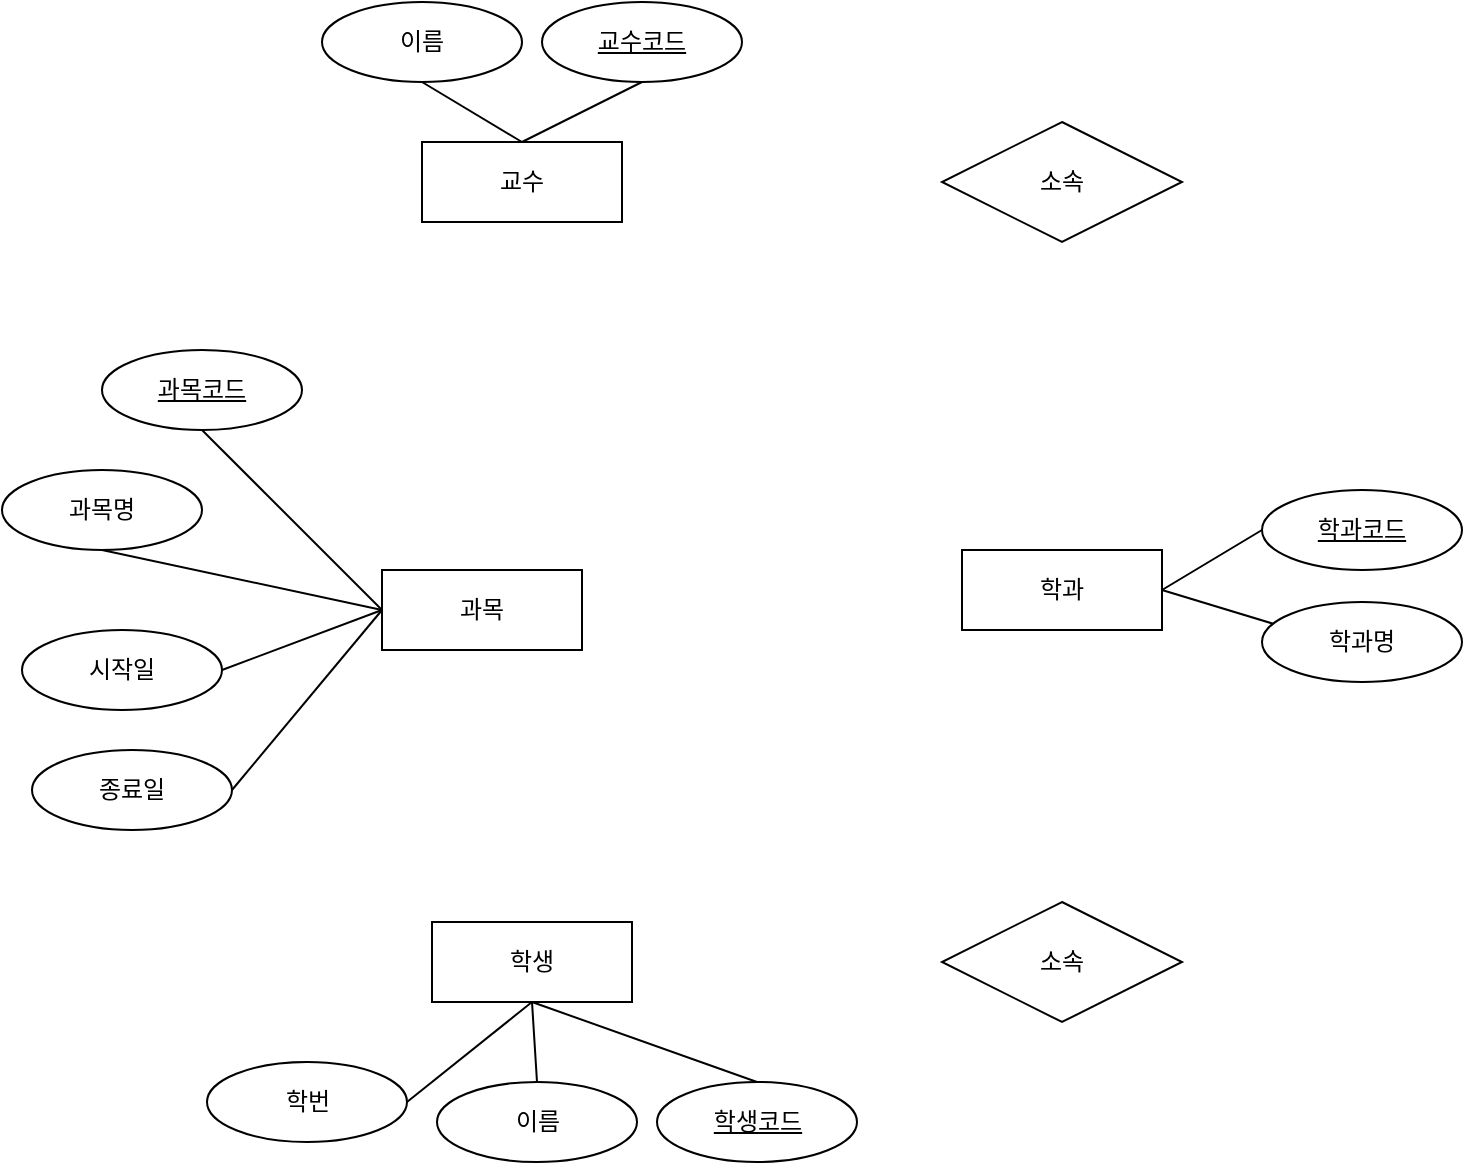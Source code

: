 <mxfile version="24.2.5" type="github">
  <diagram name="페이지-1" id="QUmp5RjvtYHb4ts2CwWA">
    <mxGraphModel dx="2160" dy="891" grid="1" gridSize="10" guides="1" tooltips="1" connect="1" arrows="1" fold="1" page="1" pageScale="1" pageWidth="827" pageHeight="1169" math="0" shadow="0">
      <root>
        <mxCell id="0" />
        <mxCell id="1" parent="0" />
        <mxCell id="O-B3wmkuIQ3LCL0u_DuX-4" value="교수" style="whiteSpace=wrap;html=1;align=center;" vertex="1" parent="1">
          <mxGeometry x="110" y="240" width="100" height="40" as="geometry" />
        </mxCell>
        <mxCell id="O-B3wmkuIQ3LCL0u_DuX-5" value="이름" style="ellipse;whiteSpace=wrap;html=1;align=center;" vertex="1" parent="1">
          <mxGeometry x="60" y="170" width="100" height="40" as="geometry" />
        </mxCell>
        <mxCell id="O-B3wmkuIQ3LCL0u_DuX-6" value="교수코드" style="ellipse;whiteSpace=wrap;html=1;align=center;fontStyle=4;" vertex="1" parent="1">
          <mxGeometry x="170" y="170" width="100" height="40" as="geometry" />
        </mxCell>
        <mxCell id="O-B3wmkuIQ3LCL0u_DuX-8" value="" style="endArrow=none;html=1;rounded=0;exitX=0.5;exitY=0;exitDx=0;exitDy=0;entryX=0.5;entryY=1;entryDx=0;entryDy=0;" edge="1" parent="1" source="O-B3wmkuIQ3LCL0u_DuX-4" target="O-B3wmkuIQ3LCL0u_DuX-6">
          <mxGeometry relative="1" as="geometry">
            <mxPoint x="100" y="360" as="sourcePoint" />
            <mxPoint x="260" y="360" as="targetPoint" />
          </mxGeometry>
        </mxCell>
        <mxCell id="O-B3wmkuIQ3LCL0u_DuX-9" value="" style="endArrow=none;html=1;rounded=0;entryX=0.5;entryY=1;entryDx=0;entryDy=0;" edge="1" parent="1" target="O-B3wmkuIQ3LCL0u_DuX-5">
          <mxGeometry relative="1" as="geometry">
            <mxPoint x="160" y="240" as="sourcePoint" />
            <mxPoint x="230" y="220" as="targetPoint" />
          </mxGeometry>
        </mxCell>
        <mxCell id="O-B3wmkuIQ3LCL0u_DuX-10" value="학생" style="whiteSpace=wrap;html=1;align=center;" vertex="1" parent="1">
          <mxGeometry x="115" y="630" width="100" height="40" as="geometry" />
        </mxCell>
        <mxCell id="O-B3wmkuIQ3LCL0u_DuX-11" value="이름" style="ellipse;whiteSpace=wrap;html=1;align=center;" vertex="1" parent="1">
          <mxGeometry x="117.5" y="710" width="100" height="40" as="geometry" />
        </mxCell>
        <mxCell id="O-B3wmkuIQ3LCL0u_DuX-12" value="학생코드" style="ellipse;whiteSpace=wrap;html=1;align=center;fontStyle=4;" vertex="1" parent="1">
          <mxGeometry x="227.5" y="710" width="100" height="40" as="geometry" />
        </mxCell>
        <mxCell id="O-B3wmkuIQ3LCL0u_DuX-13" value="학번" style="ellipse;whiteSpace=wrap;html=1;align=center;" vertex="1" parent="1">
          <mxGeometry x="2.5" y="700" width="100" height="40" as="geometry" />
        </mxCell>
        <mxCell id="O-B3wmkuIQ3LCL0u_DuX-14" value="" style="endArrow=none;html=1;rounded=0;exitX=0.5;exitY=0;exitDx=0;exitDy=0;entryX=0.5;entryY=0;entryDx=0;entryDy=0;" edge="1" parent="1" target="O-B3wmkuIQ3LCL0u_DuX-12">
          <mxGeometry relative="1" as="geometry">
            <mxPoint x="165" y="670" as="sourcePoint" />
            <mxPoint x="225" y="640" as="targetPoint" />
          </mxGeometry>
        </mxCell>
        <mxCell id="O-B3wmkuIQ3LCL0u_DuX-15" value="" style="endArrow=none;html=1;rounded=0;exitX=0.5;exitY=1;exitDx=0;exitDy=0;entryX=0.5;entryY=0;entryDx=0;entryDy=0;" edge="1" parent="1" source="O-B3wmkuIQ3LCL0u_DuX-10" target="O-B3wmkuIQ3LCL0u_DuX-11">
          <mxGeometry relative="1" as="geometry">
            <mxPoint x="175" y="680" as="sourcePoint" />
            <mxPoint x="245" y="710" as="targetPoint" />
          </mxGeometry>
        </mxCell>
        <mxCell id="O-B3wmkuIQ3LCL0u_DuX-16" value="" style="endArrow=none;html=1;rounded=0;entryX=1;entryY=0.5;entryDx=0;entryDy=0;" edge="1" parent="1" target="O-B3wmkuIQ3LCL0u_DuX-13">
          <mxGeometry relative="1" as="geometry">
            <mxPoint x="165" y="670" as="sourcePoint" />
            <mxPoint x="135" y="710" as="targetPoint" />
          </mxGeometry>
        </mxCell>
        <mxCell id="O-B3wmkuIQ3LCL0u_DuX-18" value="학과" style="whiteSpace=wrap;html=1;align=center;" vertex="1" parent="1">
          <mxGeometry x="380" y="444" width="100" height="40" as="geometry" />
        </mxCell>
        <mxCell id="O-B3wmkuIQ3LCL0u_DuX-19" value="과목" style="whiteSpace=wrap;html=1;align=center;" vertex="1" parent="1">
          <mxGeometry x="90" y="454" width="100" height="40" as="geometry" />
        </mxCell>
        <mxCell id="O-B3wmkuIQ3LCL0u_DuX-23" value="과목명" style="ellipse;whiteSpace=wrap;html=1;align=center;" vertex="1" parent="1">
          <mxGeometry x="-100" y="404" width="100" height="40" as="geometry" />
        </mxCell>
        <mxCell id="O-B3wmkuIQ3LCL0u_DuX-24" value="과목코드" style="ellipse;whiteSpace=wrap;html=1;align=center;fontStyle=4;" vertex="1" parent="1">
          <mxGeometry x="-50" y="344" width="100" height="40" as="geometry" />
        </mxCell>
        <mxCell id="O-B3wmkuIQ3LCL0u_DuX-25" value="" style="endArrow=none;html=1;rounded=0;exitX=0;exitY=0.5;exitDx=0;exitDy=0;entryX=0.5;entryY=1;entryDx=0;entryDy=0;" edge="1" parent="1" target="O-B3wmkuIQ3LCL0u_DuX-24" source="O-B3wmkuIQ3LCL0u_DuX-19">
          <mxGeometry relative="1" as="geometry">
            <mxPoint y="390" as="sourcePoint" />
            <mxPoint x="100" y="510" as="targetPoint" />
          </mxGeometry>
        </mxCell>
        <mxCell id="O-B3wmkuIQ3LCL0u_DuX-26" value="" style="endArrow=none;html=1;rounded=0;entryX=0.5;entryY=1;entryDx=0;entryDy=0;exitX=0;exitY=0.5;exitDx=0;exitDy=0;" edge="1" parent="1" target="O-B3wmkuIQ3LCL0u_DuX-23" source="O-B3wmkuIQ3LCL0u_DuX-19">
          <mxGeometry relative="1" as="geometry">
            <mxPoint y="390" as="sourcePoint" />
            <mxPoint x="70" y="370" as="targetPoint" />
          </mxGeometry>
        </mxCell>
        <mxCell id="O-B3wmkuIQ3LCL0u_DuX-28" value="시작일" style="ellipse;whiteSpace=wrap;html=1;align=center;" vertex="1" parent="1">
          <mxGeometry x="-90" y="484" width="100" height="40" as="geometry" />
        </mxCell>
        <mxCell id="O-B3wmkuIQ3LCL0u_DuX-29" value="" style="endArrow=none;html=1;rounded=0;entryX=1;entryY=0.5;entryDx=0;entryDy=0;exitX=0;exitY=0.5;exitDx=0;exitDy=0;" edge="1" parent="1" target="O-B3wmkuIQ3LCL0u_DuX-28" source="O-B3wmkuIQ3LCL0u_DuX-19">
          <mxGeometry relative="1" as="geometry">
            <mxPoint x="10" y="470" as="sourcePoint" />
            <mxPoint x="80" y="450" as="targetPoint" />
          </mxGeometry>
        </mxCell>
        <mxCell id="O-B3wmkuIQ3LCL0u_DuX-30" value="종료일" style="ellipse;whiteSpace=wrap;html=1;align=center;" vertex="1" parent="1">
          <mxGeometry x="-85" y="544" width="100" height="40" as="geometry" />
        </mxCell>
        <mxCell id="O-B3wmkuIQ3LCL0u_DuX-31" value="" style="endArrow=none;html=1;rounded=0;entryX=1;entryY=0.5;entryDx=0;entryDy=0;exitX=0;exitY=0.5;exitDx=0;exitDy=0;" edge="1" parent="1" target="O-B3wmkuIQ3LCL0u_DuX-30" source="O-B3wmkuIQ3LCL0u_DuX-19">
          <mxGeometry relative="1" as="geometry">
            <mxPoint x="95" y="450" as="sourcePoint" />
            <mxPoint x="85" y="510" as="targetPoint" />
          </mxGeometry>
        </mxCell>
        <mxCell id="O-B3wmkuIQ3LCL0u_DuX-32" value="학과명" style="ellipse;whiteSpace=wrap;html=1;align=center;" vertex="1" parent="1">
          <mxGeometry x="530" y="470" width="100" height="40" as="geometry" />
        </mxCell>
        <mxCell id="O-B3wmkuIQ3LCL0u_DuX-33" value="학과코드" style="ellipse;whiteSpace=wrap;html=1;align=center;fontStyle=4;" vertex="1" parent="1">
          <mxGeometry x="530" y="414" width="100" height="40" as="geometry" />
        </mxCell>
        <mxCell id="O-B3wmkuIQ3LCL0u_DuX-34" value="" style="endArrow=none;html=1;rounded=0;exitX=1;exitY=0.5;exitDx=0;exitDy=0;entryX=0;entryY=0.5;entryDx=0;entryDy=0;" edge="1" parent="1" target="O-B3wmkuIQ3LCL0u_DuX-33" source="O-B3wmkuIQ3LCL0u_DuX-18">
          <mxGeometry relative="1" as="geometry">
            <mxPoint x="547.5" y="434" as="sourcePoint" />
            <mxPoint x="607.5" y="404" as="targetPoint" />
          </mxGeometry>
        </mxCell>
        <mxCell id="O-B3wmkuIQ3LCL0u_DuX-35" value="" style="endArrow=none;html=1;rounded=0;entryX=0.057;entryY=0.272;entryDx=0;entryDy=0;exitX=1;exitY=0.5;exitDx=0;exitDy=0;entryPerimeter=0;" edge="1" parent="1" target="O-B3wmkuIQ3LCL0u_DuX-32" source="O-B3wmkuIQ3LCL0u_DuX-18">
          <mxGeometry relative="1" as="geometry">
            <mxPoint x="490" y="460" as="sourcePoint" />
            <mxPoint x="627.5" y="474" as="targetPoint" />
          </mxGeometry>
        </mxCell>
        <mxCell id="O-B3wmkuIQ3LCL0u_DuX-36" value="소속" style="shape=rhombus;perimeter=rhombusPerimeter;whiteSpace=wrap;html=1;align=center;" vertex="1" parent="1">
          <mxGeometry x="370" y="230" width="120" height="60" as="geometry" />
        </mxCell>
        <mxCell id="O-B3wmkuIQ3LCL0u_DuX-37" value="소속" style="shape=rhombus;perimeter=rhombusPerimeter;whiteSpace=wrap;html=1;align=center;" vertex="1" parent="1">
          <mxGeometry x="370" y="620" width="120" height="60" as="geometry" />
        </mxCell>
      </root>
    </mxGraphModel>
  </diagram>
</mxfile>
